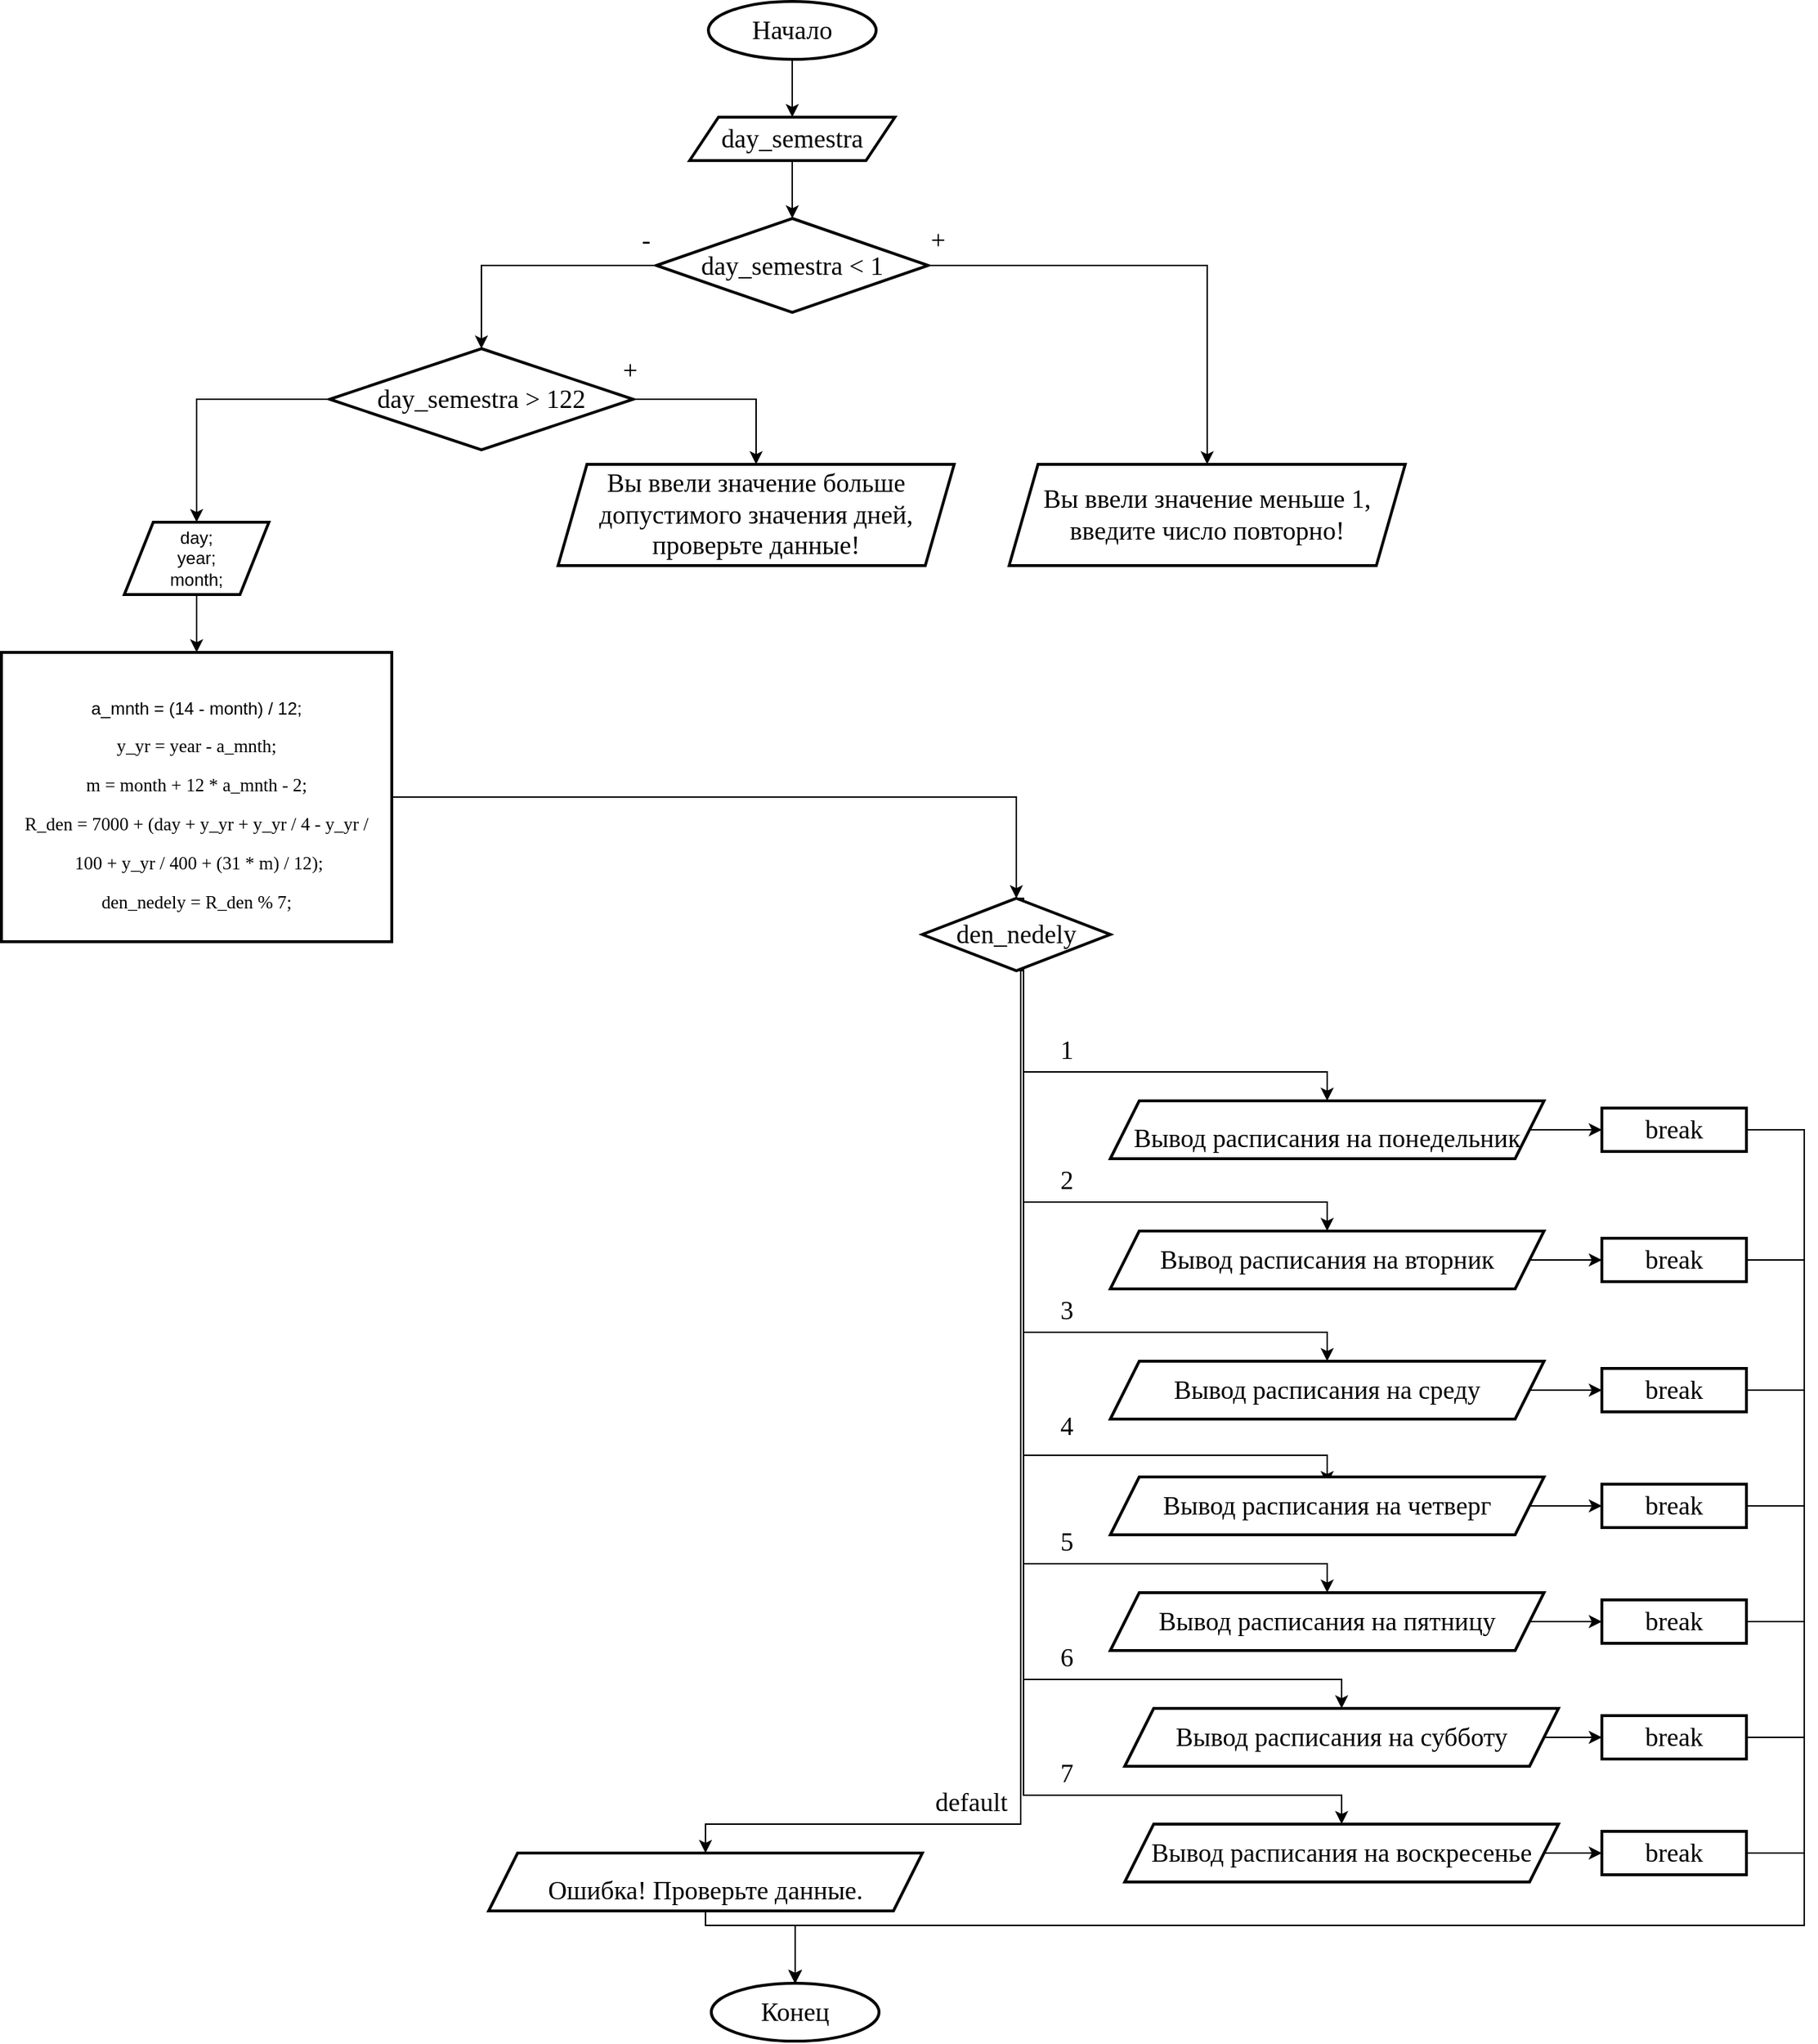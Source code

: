 <mxfile version="22.0.4" type="device">
  <diagram name="Страница — 1" id="AZ9zh96G94oJQ9CZs5q4">
    <mxGraphModel dx="1877" dy="534" grid="1" gridSize="10" guides="1" tooltips="1" connect="1" arrows="1" fold="1" page="1" pageScale="1" pageWidth="827" pageHeight="1169" math="0" shadow="0">
      <root>
        <mxCell id="0" />
        <mxCell id="1" parent="0" />
        <mxCell id="-34FN0P3y-v0pRlx4D6C-4" value="" style="edgeStyle=orthogonalEdgeStyle;rounded=0;orthogonalLoop=1;jettySize=auto;html=1;" edge="1" parent="1" source="-34FN0P3y-v0pRlx4D6C-1" target="-34FN0P3y-v0pRlx4D6C-3">
          <mxGeometry relative="1" as="geometry" />
        </mxCell>
        <mxCell id="-34FN0P3y-v0pRlx4D6C-1" value="&lt;font style=&quot;font-size: 18px;&quot; face=&quot;Times New Roman&quot;&gt;Начало&lt;/font&gt;" style="strokeWidth=2;html=1;shape=mxgraph.flowchart.start_1;whiteSpace=wrap;" vertex="1" parent="1">
          <mxGeometry x="364" y="10" width="116" height="40" as="geometry" />
        </mxCell>
        <mxCell id="-34FN0P3y-v0pRlx4D6C-2" value="&lt;font style=&quot;font-size: 18px;&quot; face=&quot;Times New Roman&quot;&gt;Конец&lt;br&gt;&lt;/font&gt;" style="strokeWidth=2;html=1;shape=mxgraph.flowchart.start_1;whiteSpace=wrap;" vertex="1" parent="1">
          <mxGeometry x="366" y="1380" width="116" height="40" as="geometry" />
        </mxCell>
        <mxCell id="-34FN0P3y-v0pRlx4D6C-62" value="" style="edgeStyle=orthogonalEdgeStyle;rounded=0;orthogonalLoop=1;jettySize=auto;html=1;" edge="1" parent="1" source="-34FN0P3y-v0pRlx4D6C-3" target="-34FN0P3y-v0pRlx4D6C-61">
          <mxGeometry relative="1" as="geometry" />
        </mxCell>
        <mxCell id="-34FN0P3y-v0pRlx4D6C-3" value="&lt;font style=&quot;font-size: 18px;&quot; face=&quot;Times New Roman&quot;&gt;day_semestra&lt;/font&gt;" style="shape=parallelogram;perimeter=parallelogramPerimeter;whiteSpace=wrap;html=1;fixedSize=1;strokeWidth=2;" vertex="1" parent="1">
          <mxGeometry x="351" y="90" width="142" height="30" as="geometry" />
        </mxCell>
        <mxCell id="-34FN0P3y-v0pRlx4D6C-10" value="" style="edgeStyle=orthogonalEdgeStyle;rounded=0;orthogonalLoop=1;jettySize=auto;html=1;exitX=1;exitY=0.5;exitDx=0;exitDy=0;entryX=0.5;entryY=0;entryDx=0;entryDy=0;" edge="1" parent="1" source="-34FN0P3y-v0pRlx4D6C-75" target="-34FN0P3y-v0pRlx4D6C-9">
          <mxGeometry relative="1" as="geometry">
            <mxPoint x="558" y="595" as="sourcePoint" />
          </mxGeometry>
        </mxCell>
        <mxCell id="-34FN0P3y-v0pRlx4D6C-14" value="" style="edgeStyle=orthogonalEdgeStyle;rounded=0;orthogonalLoop=1;jettySize=auto;html=1;exitX=0.5;exitY=1;exitDx=0;exitDy=0;" edge="1" parent="1" source="-34FN0P3y-v0pRlx4D6C-9" target="-34FN0P3y-v0pRlx4D6C-13">
          <mxGeometry relative="1" as="geometry">
            <Array as="points">
              <mxPoint x="582" y="630" />
              <mxPoint x="582" y="750" />
              <mxPoint x="792" y="750" />
            </Array>
          </mxGeometry>
        </mxCell>
        <mxCell id="-34FN0P3y-v0pRlx4D6C-19" value="" style="edgeStyle=orthogonalEdgeStyle;rounded=0;orthogonalLoop=1;jettySize=auto;html=1;entryX=0.5;entryY=0;entryDx=0;entryDy=0;exitX=0.5;exitY=1;exitDx=0;exitDy=0;" edge="1" parent="1" source="-34FN0P3y-v0pRlx4D6C-9" target="-34FN0P3y-v0pRlx4D6C-18">
          <mxGeometry relative="1" as="geometry">
            <Array as="points">
              <mxPoint x="582" y="630" />
              <mxPoint x="582" y="840" />
              <mxPoint x="792" y="840" />
            </Array>
          </mxGeometry>
        </mxCell>
        <mxCell id="-34FN0P3y-v0pRlx4D6C-27" style="edgeStyle=orthogonalEdgeStyle;rounded=0;orthogonalLoop=1;jettySize=auto;html=1;exitX=0.5;exitY=1;exitDx=0;exitDy=0;entryX=0.5;entryY=0;entryDx=0;entryDy=0;" edge="1" parent="1" source="-34FN0P3y-v0pRlx4D6C-9" target="-34FN0P3y-v0pRlx4D6C-22">
          <mxGeometry relative="1" as="geometry">
            <Array as="points">
              <mxPoint x="582" y="630" />
              <mxPoint x="582" y="930" />
              <mxPoint x="792" y="930" />
            </Array>
          </mxGeometry>
        </mxCell>
        <mxCell id="-34FN0P3y-v0pRlx4D6C-28" style="edgeStyle=orthogonalEdgeStyle;rounded=0;orthogonalLoop=1;jettySize=auto;html=1;exitX=0.5;exitY=1;exitDx=0;exitDy=0;entryX=0.5;entryY=0;entryDx=0;entryDy=0;" edge="1" parent="1" source="-34FN0P3y-v0pRlx4D6C-9">
          <mxGeometry relative="1" as="geometry">
            <mxPoint x="607" y="635" as="sourcePoint" />
            <mxPoint x="792" y="1035" as="targetPoint" />
            <Array as="points">
              <mxPoint x="582" y="680" />
              <mxPoint x="582" y="1015" />
              <mxPoint x="792" y="1015" />
            </Array>
          </mxGeometry>
        </mxCell>
        <mxCell id="-34FN0P3y-v0pRlx4D6C-29" style="edgeStyle=orthogonalEdgeStyle;rounded=0;orthogonalLoop=1;jettySize=auto;html=1;exitX=0.5;exitY=1;exitDx=0;exitDy=0;entryX=0.5;entryY=0;entryDx=0;entryDy=0;" edge="1" parent="1" source="-34FN0P3y-v0pRlx4D6C-9" target="-34FN0P3y-v0pRlx4D6C-24">
          <mxGeometry relative="1" as="geometry">
            <Array as="points">
              <mxPoint x="582" y="630" />
              <mxPoint x="582" y="1090" />
              <mxPoint x="792" y="1090" />
            </Array>
          </mxGeometry>
        </mxCell>
        <mxCell id="-34FN0P3y-v0pRlx4D6C-30" style="edgeStyle=orthogonalEdgeStyle;rounded=0;orthogonalLoop=1;jettySize=auto;html=1;exitX=0.5;exitY=1;exitDx=0;exitDy=0;entryX=0.5;entryY=0;entryDx=0;entryDy=0;" edge="1" parent="1" source="-34FN0P3y-v0pRlx4D6C-9" target="-34FN0P3y-v0pRlx4D6C-25">
          <mxGeometry relative="1" as="geometry">
            <Array as="points">
              <mxPoint x="582" y="630" />
              <mxPoint x="582" y="1170" />
              <mxPoint x="802" y="1170" />
            </Array>
          </mxGeometry>
        </mxCell>
        <mxCell id="-34FN0P3y-v0pRlx4D6C-31" style="edgeStyle=orthogonalEdgeStyle;rounded=0;orthogonalLoop=1;jettySize=auto;html=1;exitX=0.5;exitY=1;exitDx=0;exitDy=0;entryX=0.5;entryY=0;entryDx=0;entryDy=0;" edge="1" parent="1" source="-34FN0P3y-v0pRlx4D6C-9" target="-34FN0P3y-v0pRlx4D6C-26">
          <mxGeometry relative="1" as="geometry">
            <Array as="points">
              <mxPoint x="582" y="630" />
              <mxPoint x="582" y="1250" />
              <mxPoint x="802" y="1250" />
            </Array>
          </mxGeometry>
        </mxCell>
        <mxCell id="-34FN0P3y-v0pRlx4D6C-78" style="edgeStyle=orthogonalEdgeStyle;rounded=0;orthogonalLoop=1;jettySize=auto;html=1;entryX=0.5;entryY=0;entryDx=0;entryDy=0;" edge="1" parent="1" source="-34FN0P3y-v0pRlx4D6C-9" target="-34FN0P3y-v0pRlx4D6C-77">
          <mxGeometry relative="1" as="geometry">
            <Array as="points">
              <mxPoint x="580" y="1270" />
            </Array>
          </mxGeometry>
        </mxCell>
        <mxCell id="-34FN0P3y-v0pRlx4D6C-9" value="&lt;font style=&quot;font-size: 18px;&quot; face=&quot;Times New Roman&quot;&gt;den_nedely&lt;/font&gt;" style="rhombus;whiteSpace=wrap;html=1;strokeWidth=2;" vertex="1" parent="1">
          <mxGeometry x="512" y="630" width="130" height="50" as="geometry" />
        </mxCell>
        <mxCell id="-34FN0P3y-v0pRlx4D6C-38" value="" style="edgeStyle=orthogonalEdgeStyle;rounded=0;orthogonalLoop=1;jettySize=auto;html=1;" edge="1" parent="1" source="-34FN0P3y-v0pRlx4D6C-13" target="-34FN0P3y-v0pRlx4D6C-37">
          <mxGeometry relative="1" as="geometry" />
        </mxCell>
        <mxCell id="-34FN0P3y-v0pRlx4D6C-13" value="&lt;p style=&quot;margin-bottom:0cm;line-height:normal;mso-layout-grid-align:&lt;br/&gt;none;text-autospace:none&quot; class=&quot;MsoNormal&quot;&gt;&lt;font style=&quot;font-size: 18px;&quot; face=&quot;Times New Roman&quot;&gt;Вывод расписания на понедельник&lt;/font&gt;&lt;/p&gt;" style="shape=parallelogram;perimeter=parallelogramPerimeter;whiteSpace=wrap;html=1;fixedSize=1;strokeWidth=2;" vertex="1" parent="1">
          <mxGeometry x="642" y="770" width="300" height="40" as="geometry" />
        </mxCell>
        <mxCell id="-34FN0P3y-v0pRlx4D6C-15" value="&lt;font style=&quot;font-size: 18px;&quot; face=&quot;Times New Roman&quot;&gt;1&lt;/font&gt;" style="text;html=1;strokeColor=none;fillColor=none;align=center;verticalAlign=middle;whiteSpace=wrap;rounded=0;" vertex="1" parent="1">
          <mxGeometry x="582" y="720" width="60" height="30" as="geometry" />
        </mxCell>
        <mxCell id="-34FN0P3y-v0pRlx4D6C-45" value="" style="edgeStyle=orthogonalEdgeStyle;rounded=0;orthogonalLoop=1;jettySize=auto;html=1;" edge="1" parent="1" source="-34FN0P3y-v0pRlx4D6C-18" target="-34FN0P3y-v0pRlx4D6C-39">
          <mxGeometry relative="1" as="geometry" />
        </mxCell>
        <mxCell id="-34FN0P3y-v0pRlx4D6C-18" value="&lt;font style=&quot;font-size: 18px;&quot; face=&quot;Times New Roman&quot;&gt;Вывод расписания на вторник&lt;/font&gt;" style="shape=parallelogram;perimeter=parallelogramPerimeter;whiteSpace=wrap;html=1;fixedSize=1;strokeWidth=2;" vertex="1" parent="1">
          <mxGeometry x="642" y="860" width="300" height="40" as="geometry" />
        </mxCell>
        <mxCell id="-34FN0P3y-v0pRlx4D6C-21" value="&lt;font style=&quot;font-size: 18px;&quot; face=&quot;Times New Roman&quot;&gt;2&lt;/font&gt;" style="text;html=1;strokeColor=none;fillColor=none;align=center;verticalAlign=middle;whiteSpace=wrap;rounded=0;" vertex="1" parent="1">
          <mxGeometry x="582" y="810" width="60" height="30" as="geometry" />
        </mxCell>
        <mxCell id="-34FN0P3y-v0pRlx4D6C-46" value="" style="edgeStyle=orthogonalEdgeStyle;rounded=0;orthogonalLoop=1;jettySize=auto;html=1;" edge="1" parent="1" source="-34FN0P3y-v0pRlx4D6C-22" target="-34FN0P3y-v0pRlx4D6C-40">
          <mxGeometry relative="1" as="geometry" />
        </mxCell>
        <mxCell id="-34FN0P3y-v0pRlx4D6C-22" value="&lt;font style=&quot;font-size: 18px;&quot; face=&quot;Times New Roman&quot;&gt;Вывод расписания на среду&lt;/font&gt;" style="shape=parallelogram;perimeter=parallelogramPerimeter;whiteSpace=wrap;html=1;fixedSize=1;strokeWidth=2;" vertex="1" parent="1">
          <mxGeometry x="642" y="950" width="300" height="40" as="geometry" />
        </mxCell>
        <mxCell id="-34FN0P3y-v0pRlx4D6C-47" value="" style="edgeStyle=orthogonalEdgeStyle;rounded=0;orthogonalLoop=1;jettySize=auto;html=1;" edge="1" parent="1" source="-34FN0P3y-v0pRlx4D6C-23" target="-34FN0P3y-v0pRlx4D6C-41">
          <mxGeometry relative="1" as="geometry" />
        </mxCell>
        <mxCell id="-34FN0P3y-v0pRlx4D6C-23" value="&lt;font style=&quot;font-size: 18px;&quot; face=&quot;Times New Roman&quot;&gt;Вывод расписания на четверг&lt;/font&gt;" style="shape=parallelogram;perimeter=parallelogramPerimeter;whiteSpace=wrap;html=1;fixedSize=1;strokeWidth=2;" vertex="1" parent="1">
          <mxGeometry x="642" y="1030" width="300" height="40" as="geometry" />
        </mxCell>
        <mxCell id="-34FN0P3y-v0pRlx4D6C-48" value="" style="edgeStyle=orthogonalEdgeStyle;rounded=0;orthogonalLoop=1;jettySize=auto;html=1;" edge="1" parent="1" source="-34FN0P3y-v0pRlx4D6C-24" target="-34FN0P3y-v0pRlx4D6C-42">
          <mxGeometry relative="1" as="geometry" />
        </mxCell>
        <mxCell id="-34FN0P3y-v0pRlx4D6C-24" value="&lt;font style=&quot;font-size: 18px;&quot; face=&quot;Times New Roman&quot;&gt;Вывод расписания на пятницу&lt;/font&gt;" style="shape=parallelogram;perimeter=parallelogramPerimeter;whiteSpace=wrap;html=1;fixedSize=1;strokeWidth=2;" vertex="1" parent="1">
          <mxGeometry x="642" y="1110" width="300" height="40" as="geometry" />
        </mxCell>
        <mxCell id="-34FN0P3y-v0pRlx4D6C-49" value="" style="edgeStyle=orthogonalEdgeStyle;rounded=0;orthogonalLoop=1;jettySize=auto;html=1;" edge="1" parent="1" source="-34FN0P3y-v0pRlx4D6C-25" target="-34FN0P3y-v0pRlx4D6C-43">
          <mxGeometry relative="1" as="geometry" />
        </mxCell>
        <mxCell id="-34FN0P3y-v0pRlx4D6C-25" value="&lt;font style=&quot;font-size: 18px;&quot; face=&quot;Times New Roman&quot;&gt;Вывод расписания на субботу&lt;/font&gt;" style="shape=parallelogram;perimeter=parallelogramPerimeter;whiteSpace=wrap;html=1;fixedSize=1;strokeWidth=2;" vertex="1" parent="1">
          <mxGeometry x="652" y="1190" width="300" height="40" as="geometry" />
        </mxCell>
        <mxCell id="-34FN0P3y-v0pRlx4D6C-50" value="" style="edgeStyle=orthogonalEdgeStyle;rounded=0;orthogonalLoop=1;jettySize=auto;html=1;" edge="1" parent="1" source="-34FN0P3y-v0pRlx4D6C-26" target="-34FN0P3y-v0pRlx4D6C-44">
          <mxGeometry relative="1" as="geometry" />
        </mxCell>
        <mxCell id="-34FN0P3y-v0pRlx4D6C-26" value="&lt;font style=&quot;font-size: 18px;&quot; face=&quot;Times New Roman&quot;&gt;Вывод расписания на воскресенье&lt;/font&gt;" style="shape=parallelogram;perimeter=parallelogramPerimeter;whiteSpace=wrap;html=1;fixedSize=1;strokeWidth=2;" vertex="1" parent="1">
          <mxGeometry x="652" y="1270" width="300" height="40" as="geometry" />
        </mxCell>
        <mxCell id="-34FN0P3y-v0pRlx4D6C-32" value="&lt;font style=&quot;font-size: 18px;&quot; face=&quot;Times New Roman&quot;&gt;3&lt;/font&gt;" style="text;html=1;strokeColor=none;fillColor=none;align=center;verticalAlign=middle;whiteSpace=wrap;rounded=0;" vertex="1" parent="1">
          <mxGeometry x="582" y="900" width="60" height="30" as="geometry" />
        </mxCell>
        <mxCell id="-34FN0P3y-v0pRlx4D6C-33" value="&lt;font style=&quot;font-size: 18px;&quot; face=&quot;Times New Roman&quot;&gt;4&lt;br&gt;&lt;/font&gt;" style="text;html=1;strokeColor=none;fillColor=none;align=center;verticalAlign=middle;whiteSpace=wrap;rounded=0;" vertex="1" parent="1">
          <mxGeometry x="582" y="980" width="60" height="30" as="geometry" />
        </mxCell>
        <mxCell id="-34FN0P3y-v0pRlx4D6C-34" value="&lt;font style=&quot;font-size: 18px;&quot; face=&quot;Times New Roman&quot;&gt;5&lt;/font&gt;" style="text;html=1;strokeColor=none;fillColor=none;align=center;verticalAlign=middle;whiteSpace=wrap;rounded=0;" vertex="1" parent="1">
          <mxGeometry x="582" y="1060" width="60" height="30" as="geometry" />
        </mxCell>
        <mxCell id="-34FN0P3y-v0pRlx4D6C-35" value="&lt;font style=&quot;font-size: 18px;&quot; face=&quot;Times New Roman&quot;&gt;6&lt;/font&gt;" style="text;html=1;strokeColor=none;fillColor=none;align=center;verticalAlign=middle;whiteSpace=wrap;rounded=0;" vertex="1" parent="1">
          <mxGeometry x="582" y="1140" width="60" height="30" as="geometry" />
        </mxCell>
        <mxCell id="-34FN0P3y-v0pRlx4D6C-36" value="&lt;font style=&quot;font-size: 18px;&quot; face=&quot;Times New Roman&quot;&gt;7&lt;/font&gt;" style="text;html=1;strokeColor=none;fillColor=none;align=center;verticalAlign=middle;whiteSpace=wrap;rounded=0;" vertex="1" parent="1">
          <mxGeometry x="582" y="1220" width="60" height="30" as="geometry" />
        </mxCell>
        <mxCell id="-34FN0P3y-v0pRlx4D6C-51" style="edgeStyle=orthogonalEdgeStyle;rounded=0;orthogonalLoop=1;jettySize=auto;html=1;entryX=0.5;entryY=0;entryDx=0;entryDy=0;" edge="1" parent="1" source="-34FN0P3y-v0pRlx4D6C-37">
          <mxGeometry relative="1" as="geometry">
            <mxPoint x="424" y="1380" as="targetPoint" />
            <Array as="points">
              <mxPoint x="1122" y="790" />
              <mxPoint x="1122" y="1340" />
              <mxPoint x="424" y="1340" />
            </Array>
          </mxGeometry>
        </mxCell>
        <mxCell id="-34FN0P3y-v0pRlx4D6C-37" value="&lt;font style=&quot;font-size: 18px;&quot; face=&quot;Times New Roman&quot;&gt;break&lt;/font&gt;" style="whiteSpace=wrap;html=1;strokeWidth=2;" vertex="1" parent="1">
          <mxGeometry x="982" y="775" width="100" height="30" as="geometry" />
        </mxCell>
        <mxCell id="-34FN0P3y-v0pRlx4D6C-52" style="edgeStyle=orthogonalEdgeStyle;rounded=0;orthogonalLoop=1;jettySize=auto;html=1;entryX=0.5;entryY=0;entryDx=0;entryDy=0;" edge="1" parent="1" source="-34FN0P3y-v0pRlx4D6C-39">
          <mxGeometry relative="1" as="geometry">
            <mxPoint x="424" y="1380" as="targetPoint" />
            <Array as="points">
              <mxPoint x="1122" y="880" />
              <mxPoint x="1122" y="1340" />
              <mxPoint x="424" y="1340" />
            </Array>
          </mxGeometry>
        </mxCell>
        <mxCell id="-34FN0P3y-v0pRlx4D6C-39" value="&lt;font style=&quot;font-size: 18px;&quot; face=&quot;Times New Roman&quot;&gt;break&lt;/font&gt;" style="whiteSpace=wrap;html=1;strokeWidth=2;" vertex="1" parent="1">
          <mxGeometry x="982" y="865" width="100" height="30" as="geometry" />
        </mxCell>
        <mxCell id="-34FN0P3y-v0pRlx4D6C-57" style="edgeStyle=orthogonalEdgeStyle;rounded=0;orthogonalLoop=1;jettySize=auto;html=1;entryX=0.5;entryY=0;entryDx=0;entryDy=0;" edge="1" parent="1" source="-34FN0P3y-v0pRlx4D6C-40">
          <mxGeometry relative="1" as="geometry">
            <mxPoint x="424" y="1380" as="targetPoint" />
            <Array as="points">
              <mxPoint x="1122" y="970" />
              <mxPoint x="1122" y="1340" />
              <mxPoint x="424" y="1340" />
            </Array>
          </mxGeometry>
        </mxCell>
        <mxCell id="-34FN0P3y-v0pRlx4D6C-40" value="&lt;font style=&quot;font-size: 18px;&quot; face=&quot;Times New Roman&quot;&gt;break&lt;/font&gt;" style="whiteSpace=wrap;html=1;strokeWidth=2;" vertex="1" parent="1">
          <mxGeometry x="982" y="955" width="100" height="30" as="geometry" />
        </mxCell>
        <mxCell id="-34FN0P3y-v0pRlx4D6C-56" style="edgeStyle=orthogonalEdgeStyle;rounded=0;orthogonalLoop=1;jettySize=auto;html=1;entryX=0.5;entryY=0;entryDx=0;entryDy=0;" edge="1" parent="1" source="-34FN0P3y-v0pRlx4D6C-41">
          <mxGeometry relative="1" as="geometry">
            <mxPoint x="424" y="1380" as="targetPoint" />
            <Array as="points">
              <mxPoint x="1122" y="1050" />
              <mxPoint x="1122" y="1340" />
              <mxPoint x="424" y="1340" />
            </Array>
          </mxGeometry>
        </mxCell>
        <mxCell id="-34FN0P3y-v0pRlx4D6C-41" value="&lt;font style=&quot;font-size: 18px;&quot; face=&quot;Times New Roman&quot;&gt;break&lt;/font&gt;" style="whiteSpace=wrap;html=1;strokeWidth=2;" vertex="1" parent="1">
          <mxGeometry x="982" y="1035" width="100" height="30" as="geometry" />
        </mxCell>
        <mxCell id="-34FN0P3y-v0pRlx4D6C-58" style="edgeStyle=orthogonalEdgeStyle;rounded=0;orthogonalLoop=1;jettySize=auto;html=1;entryX=0.5;entryY=0;entryDx=0;entryDy=0;" edge="1" parent="1" source="-34FN0P3y-v0pRlx4D6C-42">
          <mxGeometry relative="1" as="geometry">
            <mxPoint x="424" y="1380" as="targetPoint" />
            <Array as="points">
              <mxPoint x="1122" y="1130" />
              <mxPoint x="1122" y="1340" />
              <mxPoint x="424" y="1340" />
            </Array>
          </mxGeometry>
        </mxCell>
        <mxCell id="-34FN0P3y-v0pRlx4D6C-42" value="&lt;font style=&quot;font-size: 18px;&quot; face=&quot;Times New Roman&quot;&gt;break&lt;/font&gt;" style="whiteSpace=wrap;html=1;strokeWidth=2;" vertex="1" parent="1">
          <mxGeometry x="982" y="1115" width="100" height="30" as="geometry" />
        </mxCell>
        <mxCell id="-34FN0P3y-v0pRlx4D6C-55" style="edgeStyle=orthogonalEdgeStyle;rounded=0;orthogonalLoop=1;jettySize=auto;html=1;entryX=0.5;entryY=0;entryDx=0;entryDy=0;" edge="1" parent="1" source="-34FN0P3y-v0pRlx4D6C-43">
          <mxGeometry relative="1" as="geometry">
            <mxPoint x="424" y="1380" as="targetPoint" />
            <Array as="points">
              <mxPoint x="1122" y="1210" />
              <mxPoint x="1122" y="1340" />
              <mxPoint x="424" y="1340" />
            </Array>
          </mxGeometry>
        </mxCell>
        <mxCell id="-34FN0P3y-v0pRlx4D6C-43" value="&lt;font style=&quot;font-size: 18px;&quot; face=&quot;Times New Roman&quot;&gt;break&lt;/font&gt;" style="whiteSpace=wrap;html=1;strokeWidth=2;" vertex="1" parent="1">
          <mxGeometry x="982" y="1195" width="100" height="30" as="geometry" />
        </mxCell>
        <mxCell id="-34FN0P3y-v0pRlx4D6C-53" style="edgeStyle=orthogonalEdgeStyle;rounded=0;orthogonalLoop=1;jettySize=auto;html=1;entryX=0.5;entryY=0;entryDx=0;entryDy=0;" edge="1" parent="1" source="-34FN0P3y-v0pRlx4D6C-44">
          <mxGeometry relative="1" as="geometry">
            <mxPoint x="424" y="1380" as="targetPoint" />
            <Array as="points">
              <mxPoint x="1122" y="1290" />
              <mxPoint x="1122" y="1340" />
              <mxPoint x="424" y="1340" />
            </Array>
          </mxGeometry>
        </mxCell>
        <mxCell id="-34FN0P3y-v0pRlx4D6C-44" value="&lt;font style=&quot;font-size: 18px;&quot; face=&quot;Times New Roman&quot;&gt;break&lt;/font&gt;" style="whiteSpace=wrap;html=1;strokeWidth=2;" vertex="1" parent="1">
          <mxGeometry x="982" y="1275" width="100" height="30" as="geometry" />
        </mxCell>
        <mxCell id="-34FN0P3y-v0pRlx4D6C-64" style="edgeStyle=orthogonalEdgeStyle;rounded=0;orthogonalLoop=1;jettySize=auto;html=1;entryX=0.5;entryY=0;entryDx=0;entryDy=0;exitX=1;exitY=0.5;exitDx=0;exitDy=0;" edge="1" parent="1" source="-34FN0P3y-v0pRlx4D6C-61" target="-34FN0P3y-v0pRlx4D6C-63">
          <mxGeometry relative="1" as="geometry" />
        </mxCell>
        <mxCell id="-34FN0P3y-v0pRlx4D6C-69" value="" style="edgeStyle=orthogonalEdgeStyle;rounded=0;orthogonalLoop=1;jettySize=auto;html=1;" edge="1" parent="1" source="-34FN0P3y-v0pRlx4D6C-61" target="-34FN0P3y-v0pRlx4D6C-68">
          <mxGeometry relative="1" as="geometry" />
        </mxCell>
        <mxCell id="-34FN0P3y-v0pRlx4D6C-61" value="&lt;font style=&quot;font-size: 18px;&quot; face=&quot;Times New Roman&quot;&gt;day_semestra &amp;lt; 1&lt;/font&gt;" style="rhombus;whiteSpace=wrap;html=1;strokeWidth=2;" vertex="1" parent="1">
          <mxGeometry x="328" y="160" width="188" height="65" as="geometry" />
        </mxCell>
        <mxCell id="-34FN0P3y-v0pRlx4D6C-63" value="&lt;font style=&quot;font-size: 18px;&quot; face=&quot;Times New Roman&quot;&gt;Вы ввели значение меньше 1, введите число повторно!&lt;/font&gt;" style="shape=parallelogram;perimeter=parallelogramPerimeter;whiteSpace=wrap;html=1;fixedSize=1;strokeWidth=2;" vertex="1" parent="1">
          <mxGeometry x="572" y="330" width="274" height="70" as="geometry" />
        </mxCell>
        <mxCell id="-34FN0P3y-v0pRlx4D6C-65" value="&lt;font style=&quot;font-size: 18px;&quot; face=&quot;Times New Roman&quot;&gt;+&lt;/font&gt;" style="text;html=1;strokeColor=none;fillColor=none;align=center;verticalAlign=middle;whiteSpace=wrap;rounded=0;" vertex="1" parent="1">
          <mxGeometry x="493" y="160" width="60" height="30" as="geometry" />
        </mxCell>
        <mxCell id="-34FN0P3y-v0pRlx4D6C-66" value="&lt;font style=&quot;font-size: 18px;&quot; face=&quot;Times New Roman&quot;&gt;-&lt;/font&gt;" style="text;html=1;strokeColor=none;fillColor=none;align=center;verticalAlign=middle;whiteSpace=wrap;rounded=0;" vertex="1" parent="1">
          <mxGeometry x="291" y="160" width="60" height="30" as="geometry" />
        </mxCell>
        <mxCell id="-34FN0P3y-v0pRlx4D6C-71" style="edgeStyle=orthogonalEdgeStyle;rounded=0;orthogonalLoop=1;jettySize=auto;html=1;entryX=0.5;entryY=0;entryDx=0;entryDy=0;exitX=1;exitY=0.5;exitDx=0;exitDy=0;" edge="1" parent="1" source="-34FN0P3y-v0pRlx4D6C-68" target="-34FN0P3y-v0pRlx4D6C-70">
          <mxGeometry relative="1" as="geometry" />
        </mxCell>
        <mxCell id="-34FN0P3y-v0pRlx4D6C-74" value="" style="edgeStyle=orthogonalEdgeStyle;rounded=0;orthogonalLoop=1;jettySize=auto;html=1;" edge="1" parent="1" source="-34FN0P3y-v0pRlx4D6C-68" target="-34FN0P3y-v0pRlx4D6C-73">
          <mxGeometry relative="1" as="geometry" />
        </mxCell>
        <mxCell id="-34FN0P3y-v0pRlx4D6C-68" value="&lt;font style=&quot;font-size: 18px;&quot; face=&quot;Times New Roman&quot;&gt;day_semestra &amp;gt; 122&lt;/font&gt;" style="rhombus;whiteSpace=wrap;html=1;strokeWidth=2;" vertex="1" parent="1">
          <mxGeometry x="102" y="250" width="210" height="70" as="geometry" />
        </mxCell>
        <mxCell id="-34FN0P3y-v0pRlx4D6C-70" value="&lt;font style=&quot;font-size: 18px;&quot; face=&quot;Times New Roman&quot;&gt;Вы ввели значение больше допустимого значения дней, проверьте данные!&lt;/font&gt;" style="shape=parallelogram;perimeter=parallelogramPerimeter;whiteSpace=wrap;html=1;fixedSize=1;strokeWidth=2;" vertex="1" parent="1">
          <mxGeometry x="260" y="330" width="274" height="70" as="geometry" />
        </mxCell>
        <mxCell id="-34FN0P3y-v0pRlx4D6C-72" value="&lt;font style=&quot;font-size: 18px;&quot; face=&quot;Times New Roman&quot;&gt;+&lt;/font&gt;" style="text;html=1;strokeColor=none;fillColor=none;align=center;verticalAlign=middle;whiteSpace=wrap;rounded=0;" vertex="1" parent="1">
          <mxGeometry x="280" y="250" width="60" height="30" as="geometry" />
        </mxCell>
        <mxCell id="-34FN0P3y-v0pRlx4D6C-76" value="" style="edgeStyle=orthogonalEdgeStyle;rounded=0;orthogonalLoop=1;jettySize=auto;html=1;" edge="1" parent="1" source="-34FN0P3y-v0pRlx4D6C-73" target="-34FN0P3y-v0pRlx4D6C-75">
          <mxGeometry relative="1" as="geometry" />
        </mxCell>
        <mxCell id="-34FN0P3y-v0pRlx4D6C-73" value="day;&lt;br&gt;year;&lt;br&gt;month;" style="shape=parallelogram;perimeter=parallelogramPerimeter;whiteSpace=wrap;html=1;fixedSize=1;strokeWidth=2;" vertex="1" parent="1">
          <mxGeometry x="-40" y="370" width="100" height="50" as="geometry" />
        </mxCell>
        <mxCell id="-34FN0P3y-v0pRlx4D6C-75" value="&lt;p style=&quot;margin-bottom:0cm;line-height:normal;mso-layout-grid-align:&lt;br/&gt;none;text-autospace:none&quot; class=&quot;MsoNormal&quot;&gt;a_mnth = (14 - month) / 12;&lt;/p&gt;&lt;p style=&quot;margin-bottom:0cm;line-height:normal;mso-layout-grid-align:&lt;br/&gt;none;text-autospace:none&quot; class=&quot;MsoNormal&quot;&gt;&lt;span style=&quot;font-size: 9.5pt; font-family: Consolas;&quot; lang=&quot;EN-US&quot;&gt;y_yr = year - a_mnth;&lt;/span&gt;&lt;/p&gt;&lt;p style=&quot;margin-bottom:0cm;line-height:normal;mso-layout-grid-align:&lt;br/&gt;none;text-autospace:none&quot; class=&quot;MsoNormal&quot;&gt;&lt;span style=&quot;font-family: Consolas; font-size: 9.5pt; background-color: initial;&quot;&gt;m = month + 12 * a_mnth - 2;&lt;/span&gt;&lt;/p&gt;&lt;p style=&quot;margin-bottom:0cm;line-height:normal;mso-layout-grid-align:&lt;br/&gt;none;text-autospace:none&quot; class=&quot;MsoNormal&quot;&gt;&lt;span style=&quot;font-family: Consolas; font-size: 9.5pt; background-color: initial;&quot;&gt;R_den = 7000 + (day + y_yr + y_yr / 4 -&amp;nbsp;&lt;/span&gt;&lt;span style=&quot;font-family: Consolas; font-size: 9.5pt; background-color: initial;&quot;&gt;y_yr /&lt;/span&gt;&lt;/p&gt;&lt;p style=&quot;margin-bottom:0cm;line-height:normal;mso-layout-grid-align:&lt;br/&gt;none;text-autospace:none&quot; class=&quot;MsoNormal&quot;&gt;&lt;span style=&quot;font-family: Consolas; font-size: 9.5pt; background-color: initial;&quot;&gt;&amp;nbsp;100 + y_yr / 400 + (31 * m) / 12);&lt;/span&gt;&lt;/p&gt;&lt;p style=&quot;margin-bottom:0cm;line-height:normal;mso-layout-grid-align:&lt;br/&gt;none;text-autospace:none&quot; class=&quot;MsoNormal&quot;&gt;&lt;span style=&quot;font-family: Consolas; font-size: 9.5pt; background-color: initial;&quot;&gt;den_nedely = R_den % 7;&lt;/span&gt;&lt;/p&gt;" style="whiteSpace=wrap;html=1;strokeWidth=2;" vertex="1" parent="1">
          <mxGeometry x="-125" y="460" width="270" height="200" as="geometry" />
        </mxCell>
        <mxCell id="-34FN0P3y-v0pRlx4D6C-77" value="&lt;p style=&quot;margin-bottom:0cm;line-height:normal;mso-layout-grid-align:&lt;br/&gt;none;text-autospace:none&quot; class=&quot;MsoNormal&quot;&gt;&lt;font face=&quot;Times New Roman&quot;&gt;&lt;span style=&quot;font-size: 18px;&quot;&gt;Ошибка! Проверьте данные.&lt;/span&gt;&lt;/font&gt;&lt;/p&gt;" style="shape=parallelogram;perimeter=parallelogramPerimeter;whiteSpace=wrap;html=1;fixedSize=1;strokeWidth=2;" vertex="1" parent="1">
          <mxGeometry x="212" y="1290" width="300" height="40" as="geometry" />
        </mxCell>
        <mxCell id="-34FN0P3y-v0pRlx4D6C-79" style="edgeStyle=orthogonalEdgeStyle;rounded=0;orthogonalLoop=1;jettySize=auto;html=1;entryX=0.5;entryY=0;entryDx=0;entryDy=0;entryPerimeter=0;" edge="1" parent="1" source="-34FN0P3y-v0pRlx4D6C-77" target="-34FN0P3y-v0pRlx4D6C-2">
          <mxGeometry relative="1" as="geometry">
            <Array as="points">
              <mxPoint x="362" y="1340" />
              <mxPoint x="424" y="1340" />
            </Array>
          </mxGeometry>
        </mxCell>
        <mxCell id="-34FN0P3y-v0pRlx4D6C-81" value="&lt;font face=&quot;Times New Roman&quot;&gt;&lt;span style=&quot;font-size: 18px;&quot;&gt;default&lt;/span&gt;&lt;/font&gt;" style="text;html=1;strokeColor=none;fillColor=none;align=center;verticalAlign=middle;whiteSpace=wrap;rounded=0;" vertex="1" parent="1">
          <mxGeometry x="516" y="1240" width="60" height="30" as="geometry" />
        </mxCell>
      </root>
    </mxGraphModel>
  </diagram>
</mxfile>
